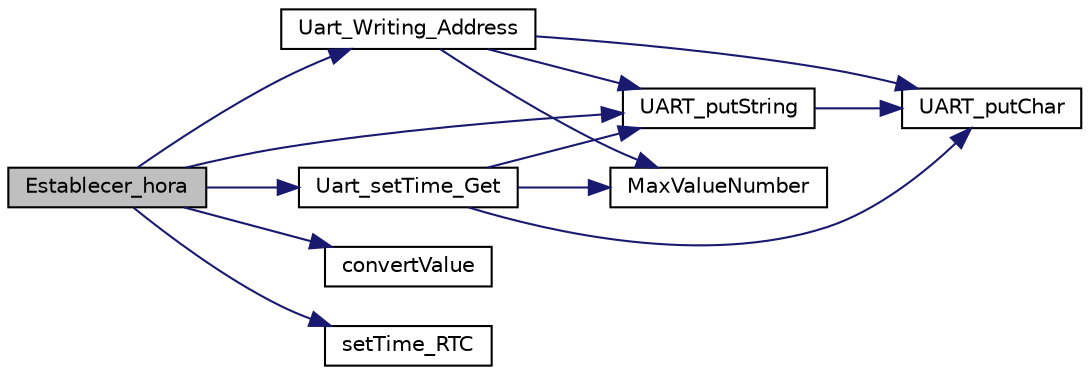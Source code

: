 digraph "Establecer_hora"
{
  edge [fontname="Helvetica",fontsize="10",labelfontname="Helvetica",labelfontsize="10"];
  node [fontname="Helvetica",fontsize="10",shape=record];
  rankdir="LR";
  Node9 [label="Establecer_hora",height=0.2,width=0.4,color="black", fillcolor="grey75", style="filled", fontcolor="black"];
  Node9 -> Node10 [color="midnightblue",fontsize="10",style="solid",fontname="Helvetica"];
  Node10 [label="UART_putString",height=0.2,width=0.4,color="black", fillcolor="white", style="filled",URL="$_u_a_r_t_8c.html#af95ee594ce5f1619abbe4f2393b1903e",tooltip="It sends a string character through the serial port. "];
  Node10 -> Node11 [color="midnightblue",fontsize="10",style="solid",fontname="Helvetica"];
  Node11 [label="UART_putChar",height=0.2,width=0.4,color="black", fillcolor="white", style="filled",URL="$_u_a_r_t_8c.html#ae69fe2846b6410c22876356a9b3f0083",tooltip="It sends one character through the serial port. This function should include the next sentence: while..."];
  Node9 -> Node12 [color="midnightblue",fontsize="10",style="solid",fontname="Helvetica"];
  Node12 [label="Uart_setTime_Get",height=0.2,width=0.4,color="black", fillcolor="white", style="filled",URL="$_u_a_r_t_8c.html#a455642284fc8f2282f9bfc8dbb30a1bb",tooltip="This function capture the hour or date you wanna write in the RTC. "];
  Node12 -> Node11 [color="midnightblue",fontsize="10",style="solid",fontname="Helvetica"];
  Node12 -> Node10 [color="midnightblue",fontsize="10",style="solid",fontname="Helvetica"];
  Node12 -> Node13 [color="midnightblue",fontsize="10",style="solid",fontname="Helvetica"];
  Node13 [label="MaxValueNumber",height=0.2,width=0.4,color="black", fillcolor="white", style="filled",URL="$_e_e_p_r_o_m_8c.html#a4c1d488b4c8035a099f87b27c731a217",tooltip="This function puts a value in our global variable call MAX. "];
  Node9 -> Node14 [color="midnightblue",fontsize="10",style="solid",fontname="Helvetica"];
  Node14 [label="convertValue",height=0.2,width=0.4,color="black", fillcolor="white", style="filled",URL="$_tera_term_write_8c.html#a293d27cb97527a256f136ddbef9462d3",tooltip="This function reads all the GPIO port. "];
  Node9 -> Node15 [color="midnightblue",fontsize="10",style="solid",fontname="Helvetica"];
  Node15 [label="setTime_RTC",height=0.2,width=0.4,color="black", fillcolor="white", style="filled",URL="$_r_t_c_8c.html#afdac47cf1579b183b16a6b7d46c533f1",tooltip="This function writes the time received in the RTC hour, minute, and seconds byte. ..."];
  Node9 -> Node16 [color="midnightblue",fontsize="10",style="solid",fontname="Helvetica"];
  Node16 [label="Uart_Writing_Address",height=0.2,width=0.4,color="black", fillcolor="white", style="filled",URL="$_u_a_r_t_8c.html#aeb29ecd89b18d960862a15b78c28180a",tooltip="This function capture the address in an array to write or read dependying of the menu you are..."];
  Node16 -> Node11 [color="midnightblue",fontsize="10",style="solid",fontname="Helvetica"];
  Node16 -> Node10 [color="midnightblue",fontsize="10",style="solid",fontname="Helvetica"];
  Node16 -> Node13 [color="midnightblue",fontsize="10",style="solid",fontname="Helvetica"];
}
